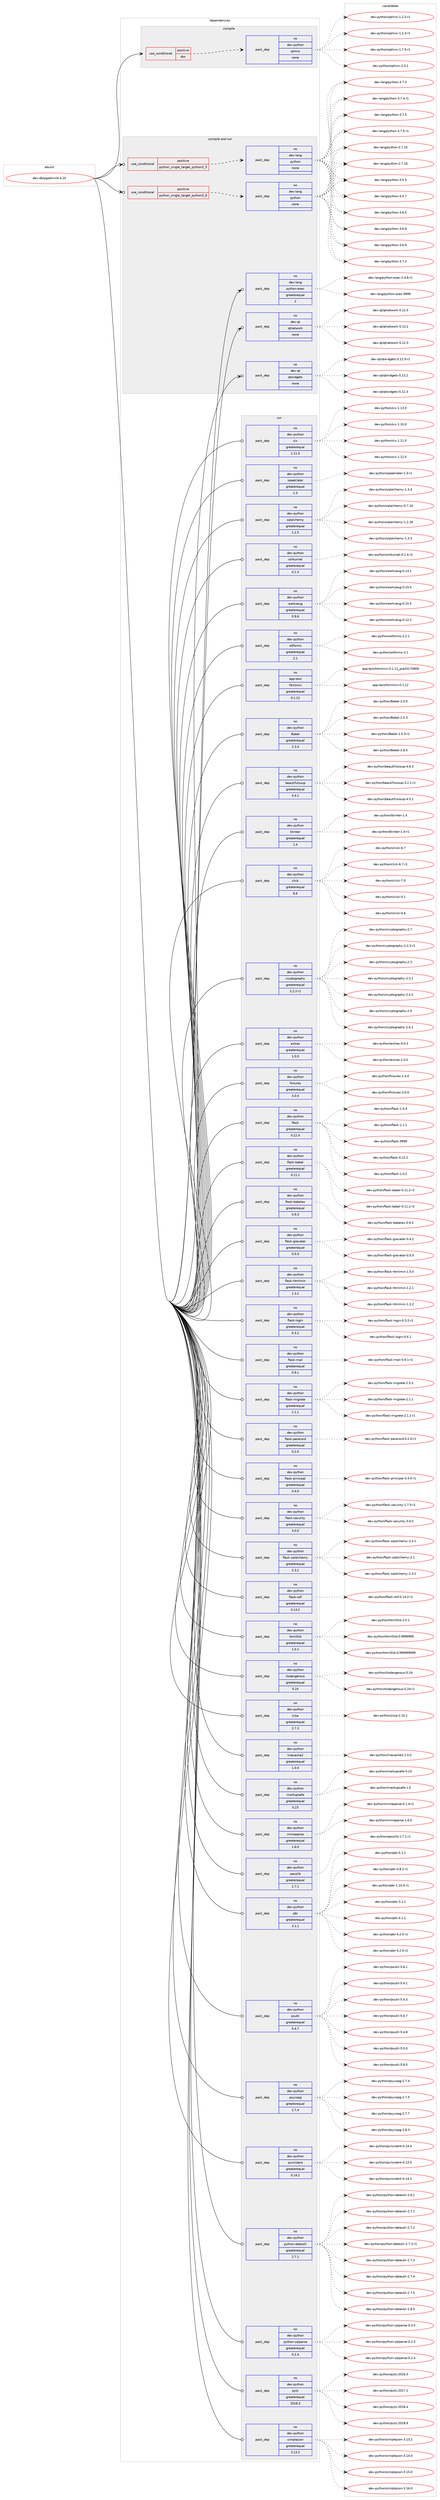 digraph prolog {

# *************
# Graph options
# *************

newrank=true;
concentrate=true;
compound=true;
graph [rankdir=LR,fontname=Helvetica,fontsize=10,ranksep=1.5];#, ranksep=2.5, nodesep=0.2];
edge  [arrowhead=vee];
node  [fontname=Helvetica,fontsize=10];

# **********
# The ebuild
# **********

subgraph cluster_leftcol {
color=gray;
rank=same;
label=<<i>ebuild</i>>;
id [label="dev-db/pgadmin4-4.10", color=red, width=4, href="../dev-db/pgadmin4-4.10.svg"];
}

# ****************
# The dependencies
# ****************

subgraph cluster_midcol {
color=gray;
label=<<i>dependencies</i>>;
subgraph cluster_compile {
fillcolor="#eeeeee";
style=filled;
label=<<i>compile</i>>;
subgraph cond123483 {
dependency521320 [label=<<TABLE BORDER="0" CELLBORDER="1" CELLSPACING="0" CELLPADDING="4"><TR><TD ROWSPAN="3" CELLPADDING="10">use_conditional</TD></TR><TR><TD>positive</TD></TR><TR><TD>doc</TD></TR></TABLE>>, shape=none, color=red];
subgraph pack388122 {
dependency521321 [label=<<TABLE BORDER="0" CELLBORDER="1" CELLSPACING="0" CELLPADDING="4" WIDTH="220"><TR><TD ROWSPAN="6" CELLPADDING="30">pack_dep</TD></TR><TR><TD WIDTH="110">no</TD></TR><TR><TD>dev-python</TD></TR><TR><TD>sphinx</TD></TR><TR><TD>none</TD></TR><TR><TD></TD></TR></TABLE>>, shape=none, color=blue];
}
dependency521320:e -> dependency521321:w [weight=20,style="dashed",arrowhead="vee"];
}
id:e -> dependency521320:w [weight=20,style="solid",arrowhead="vee"];
}
subgraph cluster_compileandrun {
fillcolor="#eeeeee";
style=filled;
label=<<i>compile and run</i>>;
subgraph cond123484 {
dependency521322 [label=<<TABLE BORDER="0" CELLBORDER="1" CELLSPACING="0" CELLPADDING="4"><TR><TD ROWSPAN="3" CELLPADDING="10">use_conditional</TD></TR><TR><TD>positive</TD></TR><TR><TD>python_single_target_python3_5</TD></TR></TABLE>>, shape=none, color=red];
subgraph pack388123 {
dependency521323 [label=<<TABLE BORDER="0" CELLBORDER="1" CELLSPACING="0" CELLPADDING="4" WIDTH="220"><TR><TD ROWSPAN="6" CELLPADDING="30">pack_dep</TD></TR><TR><TD WIDTH="110">no</TD></TR><TR><TD>dev-lang</TD></TR><TR><TD>python</TD></TR><TR><TD>none</TD></TR><TR><TD></TD></TR></TABLE>>, shape=none, color=blue];
}
dependency521322:e -> dependency521323:w [weight=20,style="dashed",arrowhead="vee"];
}
id:e -> dependency521322:w [weight=20,style="solid",arrowhead="odotvee"];
subgraph cond123485 {
dependency521324 [label=<<TABLE BORDER="0" CELLBORDER="1" CELLSPACING="0" CELLPADDING="4"><TR><TD ROWSPAN="3" CELLPADDING="10">use_conditional</TD></TR><TR><TD>positive</TD></TR><TR><TD>python_single_target_python3_6</TD></TR></TABLE>>, shape=none, color=red];
subgraph pack388124 {
dependency521325 [label=<<TABLE BORDER="0" CELLBORDER="1" CELLSPACING="0" CELLPADDING="4" WIDTH="220"><TR><TD ROWSPAN="6" CELLPADDING="30">pack_dep</TD></TR><TR><TD WIDTH="110">no</TD></TR><TR><TD>dev-lang</TD></TR><TR><TD>python</TD></TR><TR><TD>none</TD></TR><TR><TD></TD></TR></TABLE>>, shape=none, color=blue];
}
dependency521324:e -> dependency521325:w [weight=20,style="dashed",arrowhead="vee"];
}
id:e -> dependency521324:w [weight=20,style="solid",arrowhead="odotvee"];
subgraph pack388125 {
dependency521326 [label=<<TABLE BORDER="0" CELLBORDER="1" CELLSPACING="0" CELLPADDING="4" WIDTH="220"><TR><TD ROWSPAN="6" CELLPADDING="30">pack_dep</TD></TR><TR><TD WIDTH="110">no</TD></TR><TR><TD>dev-lang</TD></TR><TR><TD>python-exec</TD></TR><TR><TD>greaterequal</TD></TR><TR><TD>2</TD></TR></TABLE>>, shape=none, color=blue];
}
id:e -> dependency521326:w [weight=20,style="solid",arrowhead="odotvee"];
subgraph pack388126 {
dependency521327 [label=<<TABLE BORDER="0" CELLBORDER="1" CELLSPACING="0" CELLPADDING="4" WIDTH="220"><TR><TD ROWSPAN="6" CELLPADDING="30">pack_dep</TD></TR><TR><TD WIDTH="110">no</TD></TR><TR><TD>dev-qt</TD></TR><TR><TD>qtnetwork</TD></TR><TR><TD>none</TD></TR><TR><TD></TD></TR></TABLE>>, shape=none, color=blue];
}
id:e -> dependency521327:w [weight=20,style="solid",arrowhead="odotvee"];
subgraph pack388127 {
dependency521328 [label=<<TABLE BORDER="0" CELLBORDER="1" CELLSPACING="0" CELLPADDING="4" WIDTH="220"><TR><TD ROWSPAN="6" CELLPADDING="30">pack_dep</TD></TR><TR><TD WIDTH="110">no</TD></TR><TR><TD>dev-qt</TD></TR><TR><TD>qtwidgets</TD></TR><TR><TD>none</TD></TR><TR><TD></TD></TR></TABLE>>, shape=none, color=blue];
}
id:e -> dependency521328:w [weight=20,style="solid",arrowhead="odotvee"];
}
subgraph cluster_run {
fillcolor="#eeeeee";
style=filled;
label=<<i>run</i>>;
subgraph pack388128 {
dependency521329 [label=<<TABLE BORDER="0" CELLBORDER="1" CELLSPACING="0" CELLPADDING="4" WIDTH="220"><TR><TD ROWSPAN="6" CELLPADDING="30">pack_dep</TD></TR><TR><TD WIDTH="110">no</TD></TR><TR><TD>app-text</TD></TR><TR><TD>htmlmin</TD></TR><TR><TD>greaterequal</TD></TR><TR><TD>0.1.12</TD></TR></TABLE>>, shape=none, color=blue];
}
id:e -> dependency521329:w [weight=20,style="solid",arrowhead="odot"];
subgraph pack388129 {
dependency521330 [label=<<TABLE BORDER="0" CELLBORDER="1" CELLSPACING="0" CELLPADDING="4" WIDTH="220"><TR><TD ROWSPAN="6" CELLPADDING="30">pack_dep</TD></TR><TR><TD WIDTH="110">no</TD></TR><TR><TD>dev-python</TD></TR><TR><TD>Babel</TD></TR><TR><TD>greaterequal</TD></TR><TR><TD>2.3.4</TD></TR></TABLE>>, shape=none, color=blue];
}
id:e -> dependency521330:w [weight=20,style="solid",arrowhead="odot"];
subgraph pack388130 {
dependency521331 [label=<<TABLE BORDER="0" CELLBORDER="1" CELLSPACING="0" CELLPADDING="4" WIDTH="220"><TR><TD ROWSPAN="6" CELLPADDING="30">pack_dep</TD></TR><TR><TD WIDTH="110">no</TD></TR><TR><TD>dev-python</TD></TR><TR><TD>beautifulsoup</TD></TR><TR><TD>greaterequal</TD></TR><TR><TD>4.4.1</TD></TR></TABLE>>, shape=none, color=blue];
}
id:e -> dependency521331:w [weight=20,style="solid",arrowhead="odot"];
subgraph pack388131 {
dependency521332 [label=<<TABLE BORDER="0" CELLBORDER="1" CELLSPACING="0" CELLPADDING="4" WIDTH="220"><TR><TD ROWSPAN="6" CELLPADDING="30">pack_dep</TD></TR><TR><TD WIDTH="110">no</TD></TR><TR><TD>dev-python</TD></TR><TR><TD>blinker</TD></TR><TR><TD>greaterequal</TD></TR><TR><TD>1.4</TD></TR></TABLE>>, shape=none, color=blue];
}
id:e -> dependency521332:w [weight=20,style="solid",arrowhead="odot"];
subgraph pack388132 {
dependency521333 [label=<<TABLE BORDER="0" CELLBORDER="1" CELLSPACING="0" CELLPADDING="4" WIDTH="220"><TR><TD ROWSPAN="6" CELLPADDING="30">pack_dep</TD></TR><TR><TD WIDTH="110">no</TD></TR><TR><TD>dev-python</TD></TR><TR><TD>click</TD></TR><TR><TD>greaterequal</TD></TR><TR><TD>6.6</TD></TR></TABLE>>, shape=none, color=blue];
}
id:e -> dependency521333:w [weight=20,style="solid",arrowhead="odot"];
subgraph pack388133 {
dependency521334 [label=<<TABLE BORDER="0" CELLBORDER="1" CELLSPACING="0" CELLPADDING="4" WIDTH="220"><TR><TD ROWSPAN="6" CELLPADDING="30">pack_dep</TD></TR><TR><TD WIDTH="110">no</TD></TR><TR><TD>dev-python</TD></TR><TR><TD>cryptography</TD></TR><TR><TD>greaterequal</TD></TR><TR><TD>2.2.2-r1</TD></TR></TABLE>>, shape=none, color=blue];
}
id:e -> dependency521334:w [weight=20,style="solid",arrowhead="odot"];
subgraph pack388134 {
dependency521335 [label=<<TABLE BORDER="0" CELLBORDER="1" CELLSPACING="0" CELLPADDING="4" WIDTH="220"><TR><TD ROWSPAN="6" CELLPADDING="30">pack_dep</TD></TR><TR><TD WIDTH="110">no</TD></TR><TR><TD>dev-python</TD></TR><TR><TD>extras</TD></TR><TR><TD>greaterequal</TD></TR><TR><TD>1.0.0</TD></TR></TABLE>>, shape=none, color=blue];
}
id:e -> dependency521335:w [weight=20,style="solid",arrowhead="odot"];
subgraph pack388135 {
dependency521336 [label=<<TABLE BORDER="0" CELLBORDER="1" CELLSPACING="0" CELLPADDING="4" WIDTH="220"><TR><TD ROWSPAN="6" CELLPADDING="30">pack_dep</TD></TR><TR><TD WIDTH="110">no</TD></TR><TR><TD>dev-python</TD></TR><TR><TD>fixtures</TD></TR><TR><TD>greaterequal</TD></TR><TR><TD>3.0.0</TD></TR></TABLE>>, shape=none, color=blue];
}
id:e -> dependency521336:w [weight=20,style="solid",arrowhead="odot"];
subgraph pack388136 {
dependency521337 [label=<<TABLE BORDER="0" CELLBORDER="1" CELLSPACING="0" CELLPADDING="4" WIDTH="220"><TR><TD ROWSPAN="6" CELLPADDING="30">pack_dep</TD></TR><TR><TD WIDTH="110">no</TD></TR><TR><TD>dev-python</TD></TR><TR><TD>flask</TD></TR><TR><TD>greaterequal</TD></TR><TR><TD>0.12.4</TD></TR></TABLE>>, shape=none, color=blue];
}
id:e -> dependency521337:w [weight=20,style="solid",arrowhead="odot"];
subgraph pack388137 {
dependency521338 [label=<<TABLE BORDER="0" CELLBORDER="1" CELLSPACING="0" CELLPADDING="4" WIDTH="220"><TR><TD ROWSPAN="6" CELLPADDING="30">pack_dep</TD></TR><TR><TD WIDTH="110">no</TD></TR><TR><TD>dev-python</TD></TR><TR><TD>flask-babel</TD></TR><TR><TD>greaterequal</TD></TR><TR><TD>0.11.1</TD></TR></TABLE>>, shape=none, color=blue];
}
id:e -> dependency521338:w [weight=20,style="solid",arrowhead="odot"];
subgraph pack388138 {
dependency521339 [label=<<TABLE BORDER="0" CELLBORDER="1" CELLSPACING="0" CELLPADDING="4" WIDTH="220"><TR><TD ROWSPAN="6" CELLPADDING="30">pack_dep</TD></TR><TR><TD WIDTH="110">no</TD></TR><TR><TD>dev-python</TD></TR><TR><TD>flask-babelex</TD></TR><TR><TD>greaterequal</TD></TR><TR><TD>0.9.3</TD></TR></TABLE>>, shape=none, color=blue];
}
id:e -> dependency521339:w [weight=20,style="solid",arrowhead="odot"];
subgraph pack388139 {
dependency521340 [label=<<TABLE BORDER="0" CELLBORDER="1" CELLSPACING="0" CELLPADDING="4" WIDTH="220"><TR><TD ROWSPAN="6" CELLPADDING="30">pack_dep</TD></TR><TR><TD WIDTH="110">no</TD></TR><TR><TD>dev-python</TD></TR><TR><TD>flask-gravatar</TD></TR><TR><TD>greaterequal</TD></TR><TR><TD>0.5.0</TD></TR></TABLE>>, shape=none, color=blue];
}
id:e -> dependency521340:w [weight=20,style="solid",arrowhead="odot"];
subgraph pack388140 {
dependency521341 [label=<<TABLE BORDER="0" CELLBORDER="1" CELLSPACING="0" CELLPADDING="4" WIDTH="220"><TR><TD ROWSPAN="6" CELLPADDING="30">pack_dep</TD></TR><TR><TD WIDTH="110">no</TD></TR><TR><TD>dev-python</TD></TR><TR><TD>flask-htmlmin</TD></TR><TR><TD>greaterequal</TD></TR><TR><TD>1.3.2</TD></TR></TABLE>>, shape=none, color=blue];
}
id:e -> dependency521341:w [weight=20,style="solid",arrowhead="odot"];
subgraph pack388141 {
dependency521342 [label=<<TABLE BORDER="0" CELLBORDER="1" CELLSPACING="0" CELLPADDING="4" WIDTH="220"><TR><TD ROWSPAN="6" CELLPADDING="30">pack_dep</TD></TR><TR><TD WIDTH="110">no</TD></TR><TR><TD>dev-python</TD></TR><TR><TD>flask-login</TD></TR><TR><TD>greaterequal</TD></TR><TR><TD>0.3.2</TD></TR></TABLE>>, shape=none, color=blue];
}
id:e -> dependency521342:w [weight=20,style="solid",arrowhead="odot"];
subgraph pack388142 {
dependency521343 [label=<<TABLE BORDER="0" CELLBORDER="1" CELLSPACING="0" CELLPADDING="4" WIDTH="220"><TR><TD ROWSPAN="6" CELLPADDING="30">pack_dep</TD></TR><TR><TD WIDTH="110">no</TD></TR><TR><TD>dev-python</TD></TR><TR><TD>flask-mail</TD></TR><TR><TD>greaterequal</TD></TR><TR><TD>0.9.1</TD></TR></TABLE>>, shape=none, color=blue];
}
id:e -> dependency521343:w [weight=20,style="solid",arrowhead="odot"];
subgraph pack388143 {
dependency521344 [label=<<TABLE BORDER="0" CELLBORDER="1" CELLSPACING="0" CELLPADDING="4" WIDTH="220"><TR><TD ROWSPAN="6" CELLPADDING="30">pack_dep</TD></TR><TR><TD WIDTH="110">no</TD></TR><TR><TD>dev-python</TD></TR><TR><TD>flask-migrate</TD></TR><TR><TD>greaterequal</TD></TR><TR><TD>2.1.1</TD></TR></TABLE>>, shape=none, color=blue];
}
id:e -> dependency521344:w [weight=20,style="solid",arrowhead="odot"];
subgraph pack388144 {
dependency521345 [label=<<TABLE BORDER="0" CELLBORDER="1" CELLSPACING="0" CELLPADDING="4" WIDTH="220"><TR><TD ROWSPAN="6" CELLPADDING="30">pack_dep</TD></TR><TR><TD WIDTH="110">no</TD></TR><TR><TD>dev-python</TD></TR><TR><TD>flask-paranoid</TD></TR><TR><TD>greaterequal</TD></TR><TR><TD>0.2.0</TD></TR></TABLE>>, shape=none, color=blue];
}
id:e -> dependency521345:w [weight=20,style="solid",arrowhead="odot"];
subgraph pack388145 {
dependency521346 [label=<<TABLE BORDER="0" CELLBORDER="1" CELLSPACING="0" CELLPADDING="4" WIDTH="220"><TR><TD ROWSPAN="6" CELLPADDING="30">pack_dep</TD></TR><TR><TD WIDTH="110">no</TD></TR><TR><TD>dev-python</TD></TR><TR><TD>flask-principal</TD></TR><TR><TD>greaterequal</TD></TR><TR><TD>0.4.0</TD></TR></TABLE>>, shape=none, color=blue];
}
id:e -> dependency521346:w [weight=20,style="solid",arrowhead="odot"];
subgraph pack388146 {
dependency521347 [label=<<TABLE BORDER="0" CELLBORDER="1" CELLSPACING="0" CELLPADDING="4" WIDTH="220"><TR><TD ROWSPAN="6" CELLPADDING="30">pack_dep</TD></TR><TR><TD WIDTH="110">no</TD></TR><TR><TD>dev-python</TD></TR><TR><TD>flask-security</TD></TR><TR><TD>greaterequal</TD></TR><TR><TD>3.0.0</TD></TR></TABLE>>, shape=none, color=blue];
}
id:e -> dependency521347:w [weight=20,style="solid",arrowhead="odot"];
subgraph pack388147 {
dependency521348 [label=<<TABLE BORDER="0" CELLBORDER="1" CELLSPACING="0" CELLPADDING="4" WIDTH="220"><TR><TD ROWSPAN="6" CELLPADDING="30">pack_dep</TD></TR><TR><TD WIDTH="110">no</TD></TR><TR><TD>dev-python</TD></TR><TR><TD>flask-sqlalchemy</TD></TR><TR><TD>greaterequal</TD></TR><TR><TD>2.3.2</TD></TR></TABLE>>, shape=none, color=blue];
}
id:e -> dependency521348:w [weight=20,style="solid",arrowhead="odot"];
subgraph pack388148 {
dependency521349 [label=<<TABLE BORDER="0" CELLBORDER="1" CELLSPACING="0" CELLPADDING="4" WIDTH="220"><TR><TD ROWSPAN="6" CELLPADDING="30">pack_dep</TD></TR><TR><TD WIDTH="110">no</TD></TR><TR><TD>dev-python</TD></TR><TR><TD>flask-wtf</TD></TR><TR><TD>greaterequal</TD></TR><TR><TD>0.14.2</TD></TR></TABLE>>, shape=none, color=blue];
}
id:e -> dependency521349:w [weight=20,style="solid",arrowhead="odot"];
subgraph pack388149 {
dependency521350 [label=<<TABLE BORDER="0" CELLBORDER="1" CELLSPACING="0" CELLPADDING="4" WIDTH="220"><TR><TD ROWSPAN="6" CELLPADDING="30">pack_dep</TD></TR><TR><TD WIDTH="110">no</TD></TR><TR><TD>dev-python</TD></TR><TR><TD>html5lib</TD></TR><TR><TD>greaterequal</TD></TR><TR><TD>1.0.1</TD></TR></TABLE>>, shape=none, color=blue];
}
id:e -> dependency521350:w [weight=20,style="solid",arrowhead="odot"];
subgraph pack388150 {
dependency521351 [label=<<TABLE BORDER="0" CELLBORDER="1" CELLSPACING="0" CELLPADDING="4" WIDTH="220"><TR><TD ROWSPAN="6" CELLPADDING="30">pack_dep</TD></TR><TR><TD WIDTH="110">no</TD></TR><TR><TD>dev-python</TD></TR><TR><TD>itsdangerous</TD></TR><TR><TD>greaterequal</TD></TR><TR><TD>0.24</TD></TR></TABLE>>, shape=none, color=blue];
}
id:e -> dependency521351:w [weight=20,style="solid",arrowhead="odot"];
subgraph pack388151 {
dependency521352 [label=<<TABLE BORDER="0" CELLBORDER="1" CELLSPACING="0" CELLPADDING="4" WIDTH="220"><TR><TD ROWSPAN="6" CELLPADDING="30">pack_dep</TD></TR><TR><TD WIDTH="110">no</TD></TR><TR><TD>dev-python</TD></TR><TR><TD>jinja</TD></TR><TR><TD>greaterequal</TD></TR><TR><TD>2.7.3</TD></TR></TABLE>>, shape=none, color=blue];
}
id:e -> dependency521352:w [weight=20,style="solid",arrowhead="odot"];
subgraph pack388152 {
dependency521353 [label=<<TABLE BORDER="0" CELLBORDER="1" CELLSPACING="0" CELLPADDING="4" WIDTH="220"><TR><TD ROWSPAN="6" CELLPADDING="30">pack_dep</TD></TR><TR><TD WIDTH="110">no</TD></TR><TR><TD>dev-python</TD></TR><TR><TD>linecache2</TD></TR><TR><TD>greaterequal</TD></TR><TR><TD>1.0.0</TD></TR></TABLE>>, shape=none, color=blue];
}
id:e -> dependency521353:w [weight=20,style="solid",arrowhead="odot"];
subgraph pack388153 {
dependency521354 [label=<<TABLE BORDER="0" CELLBORDER="1" CELLSPACING="0" CELLPADDING="4" WIDTH="220"><TR><TD ROWSPAN="6" CELLPADDING="30">pack_dep</TD></TR><TR><TD WIDTH="110">no</TD></TR><TR><TD>dev-python</TD></TR><TR><TD>markupsafe</TD></TR><TR><TD>greaterequal</TD></TR><TR><TD>0.23</TD></TR></TABLE>>, shape=none, color=blue];
}
id:e -> dependency521354:w [weight=20,style="solid",arrowhead="odot"];
subgraph pack388154 {
dependency521355 [label=<<TABLE BORDER="0" CELLBORDER="1" CELLSPACING="0" CELLPADDING="4" WIDTH="220"><TR><TD ROWSPAN="6" CELLPADDING="30">pack_dep</TD></TR><TR><TD WIDTH="110">no</TD></TR><TR><TD>dev-python</TD></TR><TR><TD>mimeparse</TD></TR><TR><TD>greaterequal</TD></TR><TR><TD>1.6.0</TD></TR></TABLE>>, shape=none, color=blue];
}
id:e -> dependency521355:w [weight=20,style="solid",arrowhead="odot"];
subgraph pack388155 {
dependency521356 [label=<<TABLE BORDER="0" CELLBORDER="1" CELLSPACING="0" CELLPADDING="4" WIDTH="220"><TR><TD ROWSPAN="6" CELLPADDING="30">pack_dep</TD></TR><TR><TD WIDTH="110">no</TD></TR><TR><TD>dev-python</TD></TR><TR><TD>passlib</TD></TR><TR><TD>greaterequal</TD></TR><TR><TD>1.7.1</TD></TR></TABLE>>, shape=none, color=blue];
}
id:e -> dependency521356:w [weight=20,style="solid",arrowhead="odot"];
subgraph pack388156 {
dependency521357 [label=<<TABLE BORDER="0" CELLBORDER="1" CELLSPACING="0" CELLPADDING="4" WIDTH="220"><TR><TD ROWSPAN="6" CELLPADDING="30">pack_dep</TD></TR><TR><TD WIDTH="110">no</TD></TR><TR><TD>dev-python</TD></TR><TR><TD>pbr</TD></TR><TR><TD>greaterequal</TD></TR><TR><TD>3.1.1</TD></TR></TABLE>>, shape=none, color=blue];
}
id:e -> dependency521357:w [weight=20,style="solid",arrowhead="odot"];
subgraph pack388157 {
dependency521358 [label=<<TABLE BORDER="0" CELLBORDER="1" CELLSPACING="0" CELLPADDING="4" WIDTH="220"><TR><TD ROWSPAN="6" CELLPADDING="30">pack_dep</TD></TR><TR><TD WIDTH="110">no</TD></TR><TR><TD>dev-python</TD></TR><TR><TD>psutil</TD></TR><TR><TD>greaterequal</TD></TR><TR><TD>5.4.7</TD></TR></TABLE>>, shape=none, color=blue];
}
id:e -> dependency521358:w [weight=20,style="solid",arrowhead="odot"];
subgraph pack388158 {
dependency521359 [label=<<TABLE BORDER="0" CELLBORDER="1" CELLSPACING="0" CELLPADDING="4" WIDTH="220"><TR><TD ROWSPAN="6" CELLPADDING="30">pack_dep</TD></TR><TR><TD WIDTH="110">no</TD></TR><TR><TD>dev-python</TD></TR><TR><TD>psycopg</TD></TR><TR><TD>greaterequal</TD></TR><TR><TD>2.7.4</TD></TR></TABLE>>, shape=none, color=blue];
}
id:e -> dependency521359:w [weight=20,style="solid",arrowhead="odot"];
subgraph pack388159 {
dependency521360 [label=<<TABLE BORDER="0" CELLBORDER="1" CELLSPACING="0" CELLPADDING="4" WIDTH="220"><TR><TD ROWSPAN="6" CELLPADDING="30">pack_dep</TD></TR><TR><TD WIDTH="110">no</TD></TR><TR><TD>dev-python</TD></TR><TR><TD>pyrsistent</TD></TR><TR><TD>greaterequal</TD></TR><TR><TD>0.14.2</TD></TR></TABLE>>, shape=none, color=blue];
}
id:e -> dependency521360:w [weight=20,style="solid",arrowhead="odot"];
subgraph pack388160 {
dependency521361 [label=<<TABLE BORDER="0" CELLBORDER="1" CELLSPACING="0" CELLPADDING="4" WIDTH="220"><TR><TD ROWSPAN="6" CELLPADDING="30">pack_dep</TD></TR><TR><TD WIDTH="110">no</TD></TR><TR><TD>dev-python</TD></TR><TR><TD>python-dateutil</TD></TR><TR><TD>greaterequal</TD></TR><TR><TD>2.7.1</TD></TR></TABLE>>, shape=none, color=blue];
}
id:e -> dependency521361:w [weight=20,style="solid",arrowhead="odot"];
subgraph pack388161 {
dependency521362 [label=<<TABLE BORDER="0" CELLBORDER="1" CELLSPACING="0" CELLPADDING="4" WIDTH="220"><TR><TD ROWSPAN="6" CELLPADDING="30">pack_dep</TD></TR><TR><TD WIDTH="110">no</TD></TR><TR><TD>dev-python</TD></TR><TR><TD>python-sqlparse</TD></TR><TR><TD>greaterequal</TD></TR><TR><TD>0.2.4</TD></TR></TABLE>>, shape=none, color=blue];
}
id:e -> dependency521362:w [weight=20,style="solid",arrowhead="odot"];
subgraph pack388162 {
dependency521363 [label=<<TABLE BORDER="0" CELLBORDER="1" CELLSPACING="0" CELLPADDING="4" WIDTH="220"><TR><TD ROWSPAN="6" CELLPADDING="30">pack_dep</TD></TR><TR><TD WIDTH="110">no</TD></TR><TR><TD>dev-python</TD></TR><TR><TD>pytz</TD></TR><TR><TD>greaterequal</TD></TR><TR><TD>2018.3</TD></TR></TABLE>>, shape=none, color=blue];
}
id:e -> dependency521363:w [weight=20,style="solid",arrowhead="odot"];
subgraph pack388163 {
dependency521364 [label=<<TABLE BORDER="0" CELLBORDER="1" CELLSPACING="0" CELLPADDING="4" WIDTH="220"><TR><TD ROWSPAN="6" CELLPADDING="30">pack_dep</TD></TR><TR><TD WIDTH="110">no</TD></TR><TR><TD>dev-python</TD></TR><TR><TD>simplejson</TD></TR><TR><TD>greaterequal</TD></TR><TR><TD>3.13.2</TD></TR></TABLE>>, shape=none, color=blue];
}
id:e -> dependency521364:w [weight=20,style="solid",arrowhead="odot"];
subgraph pack388164 {
dependency521365 [label=<<TABLE BORDER="0" CELLBORDER="1" CELLSPACING="0" CELLPADDING="4" WIDTH="220"><TR><TD ROWSPAN="6" CELLPADDING="30">pack_dep</TD></TR><TR><TD WIDTH="110">no</TD></TR><TR><TD>dev-python</TD></TR><TR><TD>six</TD></TR><TR><TD>greaterequal</TD></TR><TR><TD>1.11.0</TD></TR></TABLE>>, shape=none, color=blue];
}
id:e -> dependency521365:w [weight=20,style="solid",arrowhead="odot"];
subgraph pack388165 {
dependency521366 [label=<<TABLE BORDER="0" CELLBORDER="1" CELLSPACING="0" CELLPADDING="4" WIDTH="220"><TR><TD ROWSPAN="6" CELLPADDING="30">pack_dep</TD></TR><TR><TD WIDTH="110">no</TD></TR><TR><TD>dev-python</TD></TR><TR><TD>speaklater</TD></TR><TR><TD>greaterequal</TD></TR><TR><TD>1.3</TD></TR></TABLE>>, shape=none, color=blue];
}
id:e -> dependency521366:w [weight=20,style="solid",arrowhead="odot"];
subgraph pack388166 {
dependency521367 [label=<<TABLE BORDER="0" CELLBORDER="1" CELLSPACING="0" CELLPADDING="4" WIDTH="220"><TR><TD ROWSPAN="6" CELLPADDING="30">pack_dep</TD></TR><TR><TD WIDTH="110">no</TD></TR><TR><TD>dev-python</TD></TR><TR><TD>sqlalchemy</TD></TR><TR><TD>greaterequal</TD></TR><TR><TD>1.2.5</TD></TR></TABLE>>, shape=none, color=blue];
}
id:e -> dependency521367:w [weight=20,style="solid",arrowhead="odot"];
subgraph pack388167 {
dependency521368 [label=<<TABLE BORDER="0" CELLBORDER="1" CELLSPACING="0" CELLPADDING="4" WIDTH="220"><TR><TD ROWSPAN="6" CELLPADDING="30">pack_dep</TD></TR><TR><TD WIDTH="110">no</TD></TR><TR><TD>dev-python</TD></TR><TR><TD>sshtunnel</TD></TR><TR><TD>greaterequal</TD></TR><TR><TD>0.1.3</TD></TR></TABLE>>, shape=none, color=blue];
}
id:e -> dependency521368:w [weight=20,style="solid",arrowhead="odot"];
subgraph pack388168 {
dependency521369 [label=<<TABLE BORDER="0" CELLBORDER="1" CELLSPACING="0" CELLPADDING="4" WIDTH="220"><TR><TD ROWSPAN="6" CELLPADDING="30">pack_dep</TD></TR><TR><TD WIDTH="110">no</TD></TR><TR><TD>dev-python</TD></TR><TR><TD>werkzeug</TD></TR><TR><TD>greaterequal</TD></TR><TR><TD>0.9.6</TD></TR></TABLE>>, shape=none, color=blue];
}
id:e -> dependency521369:w [weight=20,style="solid",arrowhead="odot"];
subgraph pack388169 {
dependency521370 [label=<<TABLE BORDER="0" CELLBORDER="1" CELLSPACING="0" CELLPADDING="4" WIDTH="220"><TR><TD ROWSPAN="6" CELLPADDING="30">pack_dep</TD></TR><TR><TD WIDTH="110">no</TD></TR><TR><TD>dev-python</TD></TR><TR><TD>wtforms</TD></TR><TR><TD>greaterequal</TD></TR><TR><TD>2.1</TD></TR></TABLE>>, shape=none, color=blue];
}
id:e -> dependency521370:w [weight=20,style="solid",arrowhead="odot"];
}
}

# **************
# The candidates
# **************

subgraph cluster_choices {
rank=same;
color=gray;
label=<<i>candidates</i>>;

subgraph choice388122 {
color=black;
nodesep=1;
choice10010111845112121116104111110471151121041051101204549465046504511449 [label="dev-python/sphinx-1.2.2-r1", color=red, width=4,href="../dev-python/sphinx-1.2.2-r1.svg"];
choice10010111845112121116104111110471151121041051101204549465046514511449 [label="dev-python/sphinx-1.2.3-r1", color=red, width=4,href="../dev-python/sphinx-1.2.3-r1.svg"];
choice10010111845112121116104111110471151121041051101204549465546534511449 [label="dev-python/sphinx-1.7.5-r1", color=red, width=4,href="../dev-python/sphinx-1.7.5-r1.svg"];
choice1001011184511212111610411111047115112104105110120455046484649 [label="dev-python/sphinx-2.0.1", color=red, width=4,href="../dev-python/sphinx-2.0.1.svg"];
dependency521321:e -> choice10010111845112121116104111110471151121041051101204549465046504511449:w [style=dotted,weight="100"];
dependency521321:e -> choice10010111845112121116104111110471151121041051101204549465046514511449:w [style=dotted,weight="100"];
dependency521321:e -> choice10010111845112121116104111110471151121041051101204549465546534511449:w [style=dotted,weight="100"];
dependency521321:e -> choice1001011184511212111610411111047115112104105110120455046484649:w [style=dotted,weight="100"];
}
subgraph choice388123 {
color=black;
nodesep=1;
choice10010111845108971101034711212111610411111045504655464953 [label="dev-lang/python-2.7.15", color=red, width=4,href="../dev-lang/python-2.7.15.svg"];
choice10010111845108971101034711212111610411111045504655464954 [label="dev-lang/python-2.7.16", color=red, width=4,href="../dev-lang/python-2.7.16.svg"];
choice100101118451089711010347112121116104111110455146534653 [label="dev-lang/python-3.5.5", color=red, width=4,href="../dev-lang/python-3.5.5.svg"];
choice100101118451089711010347112121116104111110455146534655 [label="dev-lang/python-3.5.7", color=red, width=4,href="../dev-lang/python-3.5.7.svg"];
choice100101118451089711010347112121116104111110455146544653 [label="dev-lang/python-3.6.5", color=red, width=4,href="../dev-lang/python-3.6.5.svg"];
choice100101118451089711010347112121116104111110455146544656 [label="dev-lang/python-3.6.8", color=red, width=4,href="../dev-lang/python-3.6.8.svg"];
choice100101118451089711010347112121116104111110455146544657 [label="dev-lang/python-3.6.9", color=red, width=4,href="../dev-lang/python-3.6.9.svg"];
choice100101118451089711010347112121116104111110455146554650 [label="dev-lang/python-3.7.2", color=red, width=4,href="../dev-lang/python-3.7.2.svg"];
choice100101118451089711010347112121116104111110455146554651 [label="dev-lang/python-3.7.3", color=red, width=4,href="../dev-lang/python-3.7.3.svg"];
choice1001011184510897110103471121211161041111104551465546524511449 [label="dev-lang/python-3.7.4-r1", color=red, width=4,href="../dev-lang/python-3.7.4-r1.svg"];
choice100101118451089711010347112121116104111110455146554653 [label="dev-lang/python-3.7.5", color=red, width=4,href="../dev-lang/python-3.7.5.svg"];
choice1001011184510897110103471121211161041111104551465546534511449 [label="dev-lang/python-3.7.5-r1", color=red, width=4,href="../dev-lang/python-3.7.5-r1.svg"];
dependency521323:e -> choice10010111845108971101034711212111610411111045504655464953:w [style=dotted,weight="100"];
dependency521323:e -> choice10010111845108971101034711212111610411111045504655464954:w [style=dotted,weight="100"];
dependency521323:e -> choice100101118451089711010347112121116104111110455146534653:w [style=dotted,weight="100"];
dependency521323:e -> choice100101118451089711010347112121116104111110455146534655:w [style=dotted,weight="100"];
dependency521323:e -> choice100101118451089711010347112121116104111110455146544653:w [style=dotted,weight="100"];
dependency521323:e -> choice100101118451089711010347112121116104111110455146544656:w [style=dotted,weight="100"];
dependency521323:e -> choice100101118451089711010347112121116104111110455146544657:w [style=dotted,weight="100"];
dependency521323:e -> choice100101118451089711010347112121116104111110455146554650:w [style=dotted,weight="100"];
dependency521323:e -> choice100101118451089711010347112121116104111110455146554651:w [style=dotted,weight="100"];
dependency521323:e -> choice1001011184510897110103471121211161041111104551465546524511449:w [style=dotted,weight="100"];
dependency521323:e -> choice100101118451089711010347112121116104111110455146554653:w [style=dotted,weight="100"];
dependency521323:e -> choice1001011184510897110103471121211161041111104551465546534511449:w [style=dotted,weight="100"];
}
subgraph choice388124 {
color=black;
nodesep=1;
choice10010111845108971101034711212111610411111045504655464953 [label="dev-lang/python-2.7.15", color=red, width=4,href="../dev-lang/python-2.7.15.svg"];
choice10010111845108971101034711212111610411111045504655464954 [label="dev-lang/python-2.7.16", color=red, width=4,href="../dev-lang/python-2.7.16.svg"];
choice100101118451089711010347112121116104111110455146534653 [label="dev-lang/python-3.5.5", color=red, width=4,href="../dev-lang/python-3.5.5.svg"];
choice100101118451089711010347112121116104111110455146534655 [label="dev-lang/python-3.5.7", color=red, width=4,href="../dev-lang/python-3.5.7.svg"];
choice100101118451089711010347112121116104111110455146544653 [label="dev-lang/python-3.6.5", color=red, width=4,href="../dev-lang/python-3.6.5.svg"];
choice100101118451089711010347112121116104111110455146544656 [label="dev-lang/python-3.6.8", color=red, width=4,href="../dev-lang/python-3.6.8.svg"];
choice100101118451089711010347112121116104111110455146544657 [label="dev-lang/python-3.6.9", color=red, width=4,href="../dev-lang/python-3.6.9.svg"];
choice100101118451089711010347112121116104111110455146554650 [label="dev-lang/python-3.7.2", color=red, width=4,href="../dev-lang/python-3.7.2.svg"];
choice100101118451089711010347112121116104111110455146554651 [label="dev-lang/python-3.7.3", color=red, width=4,href="../dev-lang/python-3.7.3.svg"];
choice1001011184510897110103471121211161041111104551465546524511449 [label="dev-lang/python-3.7.4-r1", color=red, width=4,href="../dev-lang/python-3.7.4-r1.svg"];
choice100101118451089711010347112121116104111110455146554653 [label="dev-lang/python-3.7.5", color=red, width=4,href="../dev-lang/python-3.7.5.svg"];
choice1001011184510897110103471121211161041111104551465546534511449 [label="dev-lang/python-3.7.5-r1", color=red, width=4,href="../dev-lang/python-3.7.5-r1.svg"];
dependency521325:e -> choice10010111845108971101034711212111610411111045504655464953:w [style=dotted,weight="100"];
dependency521325:e -> choice10010111845108971101034711212111610411111045504655464954:w [style=dotted,weight="100"];
dependency521325:e -> choice100101118451089711010347112121116104111110455146534653:w [style=dotted,weight="100"];
dependency521325:e -> choice100101118451089711010347112121116104111110455146534655:w [style=dotted,weight="100"];
dependency521325:e -> choice100101118451089711010347112121116104111110455146544653:w [style=dotted,weight="100"];
dependency521325:e -> choice100101118451089711010347112121116104111110455146544656:w [style=dotted,weight="100"];
dependency521325:e -> choice100101118451089711010347112121116104111110455146544657:w [style=dotted,weight="100"];
dependency521325:e -> choice100101118451089711010347112121116104111110455146554650:w [style=dotted,weight="100"];
dependency521325:e -> choice100101118451089711010347112121116104111110455146554651:w [style=dotted,weight="100"];
dependency521325:e -> choice1001011184510897110103471121211161041111104551465546524511449:w [style=dotted,weight="100"];
dependency521325:e -> choice100101118451089711010347112121116104111110455146554653:w [style=dotted,weight="100"];
dependency521325:e -> choice1001011184510897110103471121211161041111104551465546534511449:w [style=dotted,weight="100"];
}
subgraph choice388125 {
color=black;
nodesep=1;
choice10010111845108971101034711212111610411111045101120101994550465246544511449 [label="dev-lang/python-exec-2.4.6-r1", color=red, width=4,href="../dev-lang/python-exec-2.4.6-r1.svg"];
choice10010111845108971101034711212111610411111045101120101994557575757 [label="dev-lang/python-exec-9999", color=red, width=4,href="../dev-lang/python-exec-9999.svg"];
dependency521326:e -> choice10010111845108971101034711212111610411111045101120101994550465246544511449:w [style=dotted,weight="100"];
dependency521326:e -> choice10010111845108971101034711212111610411111045101120101994557575757:w [style=dotted,weight="100"];
}
subgraph choice388126 {
color=black;
nodesep=1;
choice100101118451131164711311611010111611911111410745534649504651 [label="dev-qt/qtnetwork-5.12.3", color=red, width=4,href="../dev-qt/qtnetwork-5.12.3.svg"];
choice100101118451131164711311611010111611911111410745534649504653 [label="dev-qt/qtnetwork-5.12.5", color=red, width=4,href="../dev-qt/qtnetwork-5.12.5.svg"];
choice100101118451131164711311611010111611911111410745534649514650 [label="dev-qt/qtnetwork-5.13.2", color=red, width=4,href="../dev-qt/qtnetwork-5.13.2.svg"];
dependency521327:e -> choice100101118451131164711311611010111611911111410745534649504651:w [style=dotted,weight="100"];
dependency521327:e -> choice100101118451131164711311611010111611911111410745534649504653:w [style=dotted,weight="100"];
dependency521327:e -> choice100101118451131164711311611010111611911111410745534649514650:w [style=dotted,weight="100"];
}
subgraph choice388127 {
color=black;
nodesep=1;
choice100101118451131164711311611910510010310111611545534649504651 [label="dev-qt/qtwidgets-5.12.3", color=red, width=4,href="../dev-qt/qtwidgets-5.12.3.svg"];
choice1001011184511311647113116119105100103101116115455346495046534511449 [label="dev-qt/qtwidgets-5.12.5-r1", color=red, width=4,href="../dev-qt/qtwidgets-5.12.5-r1.svg"];
choice100101118451131164711311611910510010310111611545534649514650 [label="dev-qt/qtwidgets-5.13.2", color=red, width=4,href="../dev-qt/qtwidgets-5.13.2.svg"];
dependency521328:e -> choice100101118451131164711311611910510010310111611545534649504651:w [style=dotted,weight="100"];
dependency521328:e -> choice1001011184511311647113116119105100103101116115455346495046534511449:w [style=dotted,weight="100"];
dependency521328:e -> choice100101118451131164711311611910510010310111611545534649514650:w [style=dotted,weight="100"];
}
subgraph choice388128 {
color=black;
nodesep=1;
choice97112112451161011201164710411610910810910511045484649464949951121141015048495548574857 [label="app-text/htmlmin-0.1.11_pre20170909", color=red, width=4,href="../app-text/htmlmin-0.1.11_pre20170909.svg"];
choice97112112451161011201164710411610910810910511045484649464950 [label="app-text/htmlmin-0.1.12", color=red, width=4,href="../app-text/htmlmin-0.1.12.svg"];
dependency521329:e -> choice97112112451161011201164710411610910810910511045484649464949951121141015048495548574857:w [style=dotted,weight="100"];
dependency521329:e -> choice97112112451161011201164710411610910810910511045484649464950:w [style=dotted,weight="100"];
}
subgraph choice388129 {
color=black;
nodesep=1;
choice1001011184511212111610411111047669798101108455046534648 [label="dev-python/Babel-2.5.0", color=red, width=4,href="../dev-python/Babel-2.5.0.svg"];
choice1001011184511212111610411111047669798101108455046534651 [label="dev-python/Babel-2.5.3", color=red, width=4,href="../dev-python/Babel-2.5.3.svg"];
choice10010111845112121116104111110476697981011084550465346514511449 [label="dev-python/Babel-2.5.3-r1", color=red, width=4,href="../dev-python/Babel-2.5.3-r1.svg"];
choice1001011184511212111610411111047669798101108455046544648 [label="dev-python/Babel-2.6.0", color=red, width=4,href="../dev-python/Babel-2.6.0.svg"];
dependency521330:e -> choice1001011184511212111610411111047669798101108455046534648:w [style=dotted,weight="100"];
dependency521330:e -> choice1001011184511212111610411111047669798101108455046534651:w [style=dotted,weight="100"];
dependency521330:e -> choice10010111845112121116104111110476697981011084550465346514511449:w [style=dotted,weight="100"];
dependency521330:e -> choice1001011184511212111610411111047669798101108455046544648:w [style=dotted,weight="100"];
}
subgraph choice388130 {
color=black;
nodesep=1;
choice100101118451121211161041111104798101971171161051021171081151111171124551465046494511449 [label="dev-python/beautifulsoup-3.2.1-r1", color=red, width=4,href="../dev-python/beautifulsoup-3.2.1-r1.svg"];
choice10010111845112121116104111110479810197117116105102117108115111117112455246534649 [label="dev-python/beautifulsoup-4.5.1", color=red, width=4,href="../dev-python/beautifulsoup-4.5.1.svg"];
choice10010111845112121116104111110479810197117116105102117108115111117112455246544651 [label="dev-python/beautifulsoup-4.6.3", color=red, width=4,href="../dev-python/beautifulsoup-4.6.3.svg"];
dependency521331:e -> choice100101118451121211161041111104798101971171161051021171081151111171124551465046494511449:w [style=dotted,weight="100"];
dependency521331:e -> choice10010111845112121116104111110479810197117116105102117108115111117112455246534649:w [style=dotted,weight="100"];
dependency521331:e -> choice10010111845112121116104111110479810197117116105102117108115111117112455246544651:w [style=dotted,weight="100"];
}
subgraph choice388131 {
color=black;
nodesep=1;
choice10010111845112121116104111110479810810511010710111445494652 [label="dev-python/blinker-1.4", color=red, width=4,href="../dev-python/blinker-1.4.svg"];
choice100101118451121211161041111104798108105110107101114454946524511449 [label="dev-python/blinker-1.4-r1", color=red, width=4,href="../dev-python/blinker-1.4-r1.svg"];
dependency521332:e -> choice10010111845112121116104111110479810810511010710111445494652:w [style=dotted,weight="100"];
dependency521332:e -> choice100101118451121211161041111104798108105110107101114454946524511449:w [style=dotted,weight="100"];
}
subgraph choice388132 {
color=black;
nodesep=1;
choice1001011184511212111610411111047991081059910745534649 [label="dev-python/click-5.1", color=red, width=4,href="../dev-python/click-5.1.svg"];
choice1001011184511212111610411111047991081059910745544654 [label="dev-python/click-6.6", color=red, width=4,href="../dev-python/click-6.6.svg"];
choice1001011184511212111610411111047991081059910745544655 [label="dev-python/click-6.7", color=red, width=4,href="../dev-python/click-6.7.svg"];
choice10010111845112121116104111110479910810599107455446554511449 [label="dev-python/click-6.7-r1", color=red, width=4,href="../dev-python/click-6.7-r1.svg"];
choice1001011184511212111610411111047991081059910745554648 [label="dev-python/click-7.0", color=red, width=4,href="../dev-python/click-7.0.svg"];
dependency521333:e -> choice1001011184511212111610411111047991081059910745534649:w [style=dotted,weight="100"];
dependency521333:e -> choice1001011184511212111610411111047991081059910745544654:w [style=dotted,weight="100"];
dependency521333:e -> choice1001011184511212111610411111047991081059910745544655:w [style=dotted,weight="100"];
dependency521333:e -> choice10010111845112121116104111110479910810599107455446554511449:w [style=dotted,weight="100"];
dependency521333:e -> choice1001011184511212111610411111047991081059910745554648:w [style=dotted,weight="100"];
}
subgraph choice388133 {
color=black;
nodesep=1;
choice100101118451121211161041111104799114121112116111103114971121041214550465046504511449 [label="dev-python/cryptography-2.2.2-r1", color=red, width=4,href="../dev-python/cryptography-2.2.2-r1.svg"];
choice1001011184511212111610411111047991141211121161111031149711210412145504651 [label="dev-python/cryptography-2.3", color=red, width=4,href="../dev-python/cryptography-2.3.svg"];
choice10010111845112121116104111110479911412111211611110311497112104121455046514649 [label="dev-python/cryptography-2.3.1", color=red, width=4,href="../dev-python/cryptography-2.3.1.svg"];
choice10010111845112121116104111110479911412111211611110311497112104121455046524650 [label="dev-python/cryptography-2.4.2", color=red, width=4,href="../dev-python/cryptography-2.4.2.svg"];
choice1001011184511212111610411111047991141211121161111031149711210412145504653 [label="dev-python/cryptography-2.5", color=red, width=4,href="../dev-python/cryptography-2.5.svg"];
choice10010111845112121116104111110479911412111211611110311497112104121455046544649 [label="dev-python/cryptography-2.6.1", color=red, width=4,href="../dev-python/cryptography-2.6.1.svg"];
choice1001011184511212111610411111047991141211121161111031149711210412145504655 [label="dev-python/cryptography-2.7", color=red, width=4,href="../dev-python/cryptography-2.7.svg"];
dependency521334:e -> choice100101118451121211161041111104799114121112116111103114971121041214550465046504511449:w [style=dotted,weight="100"];
dependency521334:e -> choice1001011184511212111610411111047991141211121161111031149711210412145504651:w [style=dotted,weight="100"];
dependency521334:e -> choice10010111845112121116104111110479911412111211611110311497112104121455046514649:w [style=dotted,weight="100"];
dependency521334:e -> choice10010111845112121116104111110479911412111211611110311497112104121455046524650:w [style=dotted,weight="100"];
dependency521334:e -> choice1001011184511212111610411111047991141211121161111031149711210412145504653:w [style=dotted,weight="100"];
dependency521334:e -> choice10010111845112121116104111110479911412111211611110311497112104121455046544649:w [style=dotted,weight="100"];
dependency521334:e -> choice1001011184511212111610411111047991141211121161111031149711210412145504655:w [style=dotted,weight="100"];
}
subgraph choice388134 {
color=black;
nodesep=1;
choice100101118451121211161041111104710112011611497115454846484651 [label="dev-python/extras-0.0.3", color=red, width=4,href="../dev-python/extras-0.0.3.svg"];
choice100101118451121211161041111104710112011611497115454946484648 [label="dev-python/extras-1.0.0", color=red, width=4,href="../dev-python/extras-1.0.0.svg"];
dependency521335:e -> choice100101118451121211161041111104710112011611497115454846484651:w [style=dotted,weight="100"];
dependency521335:e -> choice100101118451121211161041111104710112011611497115454946484648:w [style=dotted,weight="100"];
}
subgraph choice388135 {
color=black;
nodesep=1;
choice1001011184511212111610411111047102105120116117114101115454946524648 [label="dev-python/fixtures-1.4.0", color=red, width=4,href="../dev-python/fixtures-1.4.0.svg"];
choice1001011184511212111610411111047102105120116117114101115455146484648 [label="dev-python/fixtures-3.0.0", color=red, width=4,href="../dev-python/fixtures-3.0.0.svg"];
dependency521336:e -> choice1001011184511212111610411111047102105120116117114101115454946524648:w [style=dotted,weight="100"];
dependency521336:e -> choice1001011184511212111610411111047102105120116117114101115455146484648:w [style=dotted,weight="100"];
}
subgraph choice388136 {
color=black;
nodesep=1;
choice10010111845112121116104111110471021089711510745484649504650 [label="dev-python/flask-0.12.2", color=red, width=4,href="../dev-python/flask-0.12.2.svg"];
choice100101118451121211161041111104710210897115107454946484650 [label="dev-python/flask-1.0.2", color=red, width=4,href="../dev-python/flask-1.0.2.svg"];
choice100101118451121211161041111104710210897115107454946484652 [label="dev-python/flask-1.0.4", color=red, width=4,href="../dev-python/flask-1.0.4.svg"];
choice100101118451121211161041111104710210897115107454946494649 [label="dev-python/flask-1.1.1", color=red, width=4,href="../dev-python/flask-1.1.1.svg"];
choice1001011184511212111610411111047102108971151074557575757 [label="dev-python/flask-9999", color=red, width=4,href="../dev-python/flask-9999.svg"];
dependency521337:e -> choice10010111845112121116104111110471021089711510745484649504650:w [style=dotted,weight="100"];
dependency521337:e -> choice100101118451121211161041111104710210897115107454946484650:w [style=dotted,weight="100"];
dependency521337:e -> choice100101118451121211161041111104710210897115107454946484652:w [style=dotted,weight="100"];
dependency521337:e -> choice100101118451121211161041111104710210897115107454946494649:w [style=dotted,weight="100"];
dependency521337:e -> choice1001011184511212111610411111047102108971151074557575757:w [style=dotted,weight="100"];
}
subgraph choice388137 {
color=black;
nodesep=1;
choice10010111845112121116104111110471021089711510745989798101108454846494946504511449 [label="dev-python/flask-babel-0.11.2-r1", color=red, width=4,href="../dev-python/flask-babel-0.11.2-r1.svg"];
choice10010111845112121116104111110471021089711510745989798101108454846494946504511450 [label="dev-python/flask-babel-0.11.2-r2", color=red, width=4,href="../dev-python/flask-babel-0.11.2-r2.svg"];
dependency521338:e -> choice10010111845112121116104111110471021089711510745989798101108454846494946504511449:w [style=dotted,weight="100"];
dependency521338:e -> choice10010111845112121116104111110471021089711510745989798101108454846494946504511450:w [style=dotted,weight="100"];
}
subgraph choice388138 {
color=black;
nodesep=1;
choice10010111845112121116104111110471021089711510745989798101108101120454846574651 [label="dev-python/flask-babelex-0.9.3", color=red, width=4,href="../dev-python/flask-babelex-0.9.3.svg"];
dependency521339:e -> choice10010111845112121116104111110471021089711510745989798101108101120454846574651:w [style=dotted,weight="100"];
}
subgraph choice388139 {
color=black;
nodesep=1;
choice10010111845112121116104111110471021089711510745103114971189711697114454846524650 [label="dev-python/flask-gravatar-0.4.2", color=red, width=4,href="../dev-python/flask-gravatar-0.4.2.svg"];
choice10010111845112121116104111110471021089711510745103114971189711697114454846534648 [label="dev-python/flask-gravatar-0.5.0", color=red, width=4,href="../dev-python/flask-gravatar-0.5.0.svg"];
dependency521340:e -> choice10010111845112121116104111110471021089711510745103114971189711697114454846524650:w [style=dotted,weight="100"];
dependency521340:e -> choice10010111845112121116104111110471021089711510745103114971189711697114454846534648:w [style=dotted,weight="100"];
}
subgraph choice388140 {
color=black;
nodesep=1;
choice10010111845112121116104111110471021089711510745104116109108109105110454946504649 [label="dev-python/flask-htmlmin-1.2.1", color=red, width=4,href="../dev-python/flask-htmlmin-1.2.1.svg"];
choice10010111845112121116104111110471021089711510745104116109108109105110454946514650 [label="dev-python/flask-htmlmin-1.3.2", color=red, width=4,href="../dev-python/flask-htmlmin-1.3.2.svg"];
choice10010111845112121116104111110471021089711510745104116109108109105110454946534648 [label="dev-python/flask-htmlmin-1.5.0", color=red, width=4,href="../dev-python/flask-htmlmin-1.5.0.svg"];
dependency521341:e -> choice10010111845112121116104111110471021089711510745104116109108109105110454946504649:w [style=dotted,weight="100"];
dependency521341:e -> choice10010111845112121116104111110471021089711510745104116109108109105110454946514650:w [style=dotted,weight="100"];
dependency521341:e -> choice10010111845112121116104111110471021089711510745104116109108109105110454946534648:w [style=dotted,weight="100"];
}
subgraph choice388141 {
color=black;
nodesep=1;
choice100101118451121211161041111104710210897115107451081111031051104548465146504511449 [label="dev-python/flask-login-0.3.2-r1", color=red, width=4,href="../dev-python/flask-login-0.3.2-r1.svg"];
choice10010111845112121116104111110471021089711510745108111103105110454846524649 [label="dev-python/flask-login-0.4.1", color=red, width=4,href="../dev-python/flask-login-0.4.1.svg"];
dependency521342:e -> choice100101118451121211161041111104710210897115107451081111031051104548465146504511449:w [style=dotted,weight="100"];
dependency521342:e -> choice10010111845112121116104111110471021089711510745108111103105110454846524649:w [style=dotted,weight="100"];
}
subgraph choice388142 {
color=black;
nodesep=1;
choice10010111845112121116104111110471021089711510745109971051084548465746494511449 [label="dev-python/flask-mail-0.9.1-r1", color=red, width=4,href="../dev-python/flask-mail-0.9.1-r1.svg"];
dependency521343:e -> choice10010111845112121116104111110471021089711510745109971051084548465746494511449:w [style=dotted,weight="100"];
}
subgraph choice388143 {
color=black;
nodesep=1;
choice1001011184511212111610411111047102108971151074510910510311497116101455046494649 [label="dev-python/flask-migrate-2.1.1", color=red, width=4,href="../dev-python/flask-migrate-2.1.1.svg"];
choice10010111845112121116104111110471021089711510745109105103114971161014550464946494511449 [label="dev-python/flask-migrate-2.1.1-r1", color=red, width=4,href="../dev-python/flask-migrate-2.1.1-r1.svg"];
choice1001011184511212111610411111047102108971151074510910510311497116101455046534650 [label="dev-python/flask-migrate-2.5.2", color=red, width=4,href="../dev-python/flask-migrate-2.5.2.svg"];
dependency521344:e -> choice1001011184511212111610411111047102108971151074510910510311497116101455046494649:w [style=dotted,weight="100"];
dependency521344:e -> choice10010111845112121116104111110471021089711510745109105103114971161014550464946494511449:w [style=dotted,weight="100"];
dependency521344:e -> choice1001011184511212111610411111047102108971151074510910510311497116101455046534650:w [style=dotted,weight="100"];
}
subgraph choice388144 {
color=black;
nodesep=1;
choice1001011184511212111610411111047102108971151074511297114971101111051004548465046484511449 [label="dev-python/flask-paranoid-0.2.0-r1", color=red, width=4,href="../dev-python/flask-paranoid-0.2.0-r1.svg"];
dependency521345:e -> choice1001011184511212111610411111047102108971151074511297114971101111051004548465046484511449:w [style=dotted,weight="100"];
}
subgraph choice388145 {
color=black;
nodesep=1;
choice1001011184511212111610411111047102108971151074511211410511099105112971084548465246484511449 [label="dev-python/flask-principal-0.4.0-r1", color=red, width=4,href="../dev-python/flask-principal-0.4.0-r1.svg"];
dependency521346:e -> choice1001011184511212111610411111047102108971151074511211410511099105112971084548465246484511449:w [style=dotted,weight="100"];
}
subgraph choice388146 {
color=black;
nodesep=1;
choice10010111845112121116104111110471021089711510745115101991171141051161214549465546534511449 [label="dev-python/flask-security-1.7.5-r1", color=red, width=4,href="../dev-python/flask-security-1.7.5-r1.svg"];
choice1001011184511212111610411111047102108971151074511510199117114105116121455146484648 [label="dev-python/flask-security-3.0.0", color=red, width=4,href="../dev-python/flask-security-3.0.0.svg"];
dependency521347:e -> choice10010111845112121116104111110471021089711510745115101991171141051161214549465546534511449:w [style=dotted,weight="100"];
dependency521347:e -> choice1001011184511212111610411111047102108971151074511510199117114105116121455146484648:w [style=dotted,weight="100"];
}
subgraph choice388147 {
color=black;
nodesep=1;
choice10010111845112121116104111110471021089711510745115113108971089910410110912145504649 [label="dev-python/flask-sqlalchemy-2.1", color=red, width=4,href="../dev-python/flask-sqlalchemy-2.1.svg"];
choice100101118451121211161041111104710210897115107451151131089710899104101109121455046514650 [label="dev-python/flask-sqlalchemy-2.3.2", color=red, width=4,href="../dev-python/flask-sqlalchemy-2.3.2.svg"];
choice100101118451121211161041111104710210897115107451151131089710899104101109121455046524649 [label="dev-python/flask-sqlalchemy-2.4.1", color=red, width=4,href="../dev-python/flask-sqlalchemy-2.4.1.svg"];
dependency521348:e -> choice10010111845112121116104111110471021089711510745115113108971089910410110912145504649:w [style=dotted,weight="100"];
dependency521348:e -> choice100101118451121211161041111104710210897115107451151131089710899104101109121455046514650:w [style=dotted,weight="100"];
dependency521348:e -> choice100101118451121211161041111104710210897115107451151131089710899104101109121455046524649:w [style=dotted,weight="100"];
}
subgraph choice388148 {
color=black;
nodesep=1;
choice10010111845112121116104111110471021089711510745119116102454846495246504511449 [label="dev-python/flask-wtf-0.14.2-r1", color=red, width=4,href="../dev-python/flask-wtf-0.14.2-r1.svg"];
dependency521349:e -> choice10010111845112121116104111110471021089711510745119116102454846495246504511449:w [style=dotted,weight="100"];
}
subgraph choice388149 {
color=black;
nodesep=1;
choice1001011184511212111610411111047104116109108531081059845484657575757575757 [label="dev-python/html5lib-0.9999999", color=red, width=4,href="../dev-python/html5lib-0.9999999.svg"];
choice10010111845112121116104111110471041161091085310810598454846575757575757575757 [label="dev-python/html5lib-0.999999999", color=red, width=4,href="../dev-python/html5lib-0.999999999.svg"];
choice10010111845112121116104111110471041161091085310810598454946484649 [label="dev-python/html5lib-1.0.1", color=red, width=4,href="../dev-python/html5lib-1.0.1.svg"];
dependency521350:e -> choice1001011184511212111610411111047104116109108531081059845484657575757575757:w [style=dotted,weight="100"];
dependency521350:e -> choice10010111845112121116104111110471041161091085310810598454846575757575757575757:w [style=dotted,weight="100"];
dependency521350:e -> choice10010111845112121116104111110471041161091085310810598454946484649:w [style=dotted,weight="100"];
}
subgraph choice388150 {
color=black;
nodesep=1;
choice1001011184511212111610411111047105116115100971101031011141111171154548465052 [label="dev-python/itsdangerous-0.24", color=red, width=4,href="../dev-python/itsdangerous-0.24.svg"];
choice10010111845112121116104111110471051161151009711010310111411111711545484650524511449 [label="dev-python/itsdangerous-0.24-r1", color=red, width=4,href="../dev-python/itsdangerous-0.24-r1.svg"];
dependency521351:e -> choice1001011184511212111610411111047105116115100971101031011141111171154548465052:w [style=dotted,weight="100"];
dependency521351:e -> choice10010111845112121116104111110471051161151009711010310111411111711545484650524511449:w [style=dotted,weight="100"];
}
subgraph choice388151 {
color=black;
nodesep=1;
choice10010111845112121116104111110471061051101069745504649484649 [label="dev-python/jinja-2.10.1", color=red, width=4,href="../dev-python/jinja-2.10.1.svg"];
dependency521352:e -> choice10010111845112121116104111110471061051101069745504649484649:w [style=dotted,weight="100"];
}
subgraph choice388152 {
color=black;
nodesep=1;
choice100101118451121211161041111104710810511010199979910410150454946484648 [label="dev-python/linecache2-1.0.0", color=red, width=4,href="../dev-python/linecache2-1.0.0.svg"];
dependency521353:e -> choice100101118451121211161041111104710810511010199979910410150454946484648:w [style=dotted,weight="100"];
}
subgraph choice388153 {
color=black;
nodesep=1;
choice100101118451121211161041111104710997114107117112115971021014548465051 [label="dev-python/markupsafe-0.23", color=red, width=4,href="../dev-python/markupsafe-0.23.svg"];
choice1001011184511212111610411111047109971141071171121159710210145494648 [label="dev-python/markupsafe-1.0", color=red, width=4,href="../dev-python/markupsafe-1.0.svg"];
dependency521354:e -> choice100101118451121211161041111104710997114107117112115971021014548465051:w [style=dotted,weight="100"];
dependency521354:e -> choice1001011184511212111610411111047109971141071171121159710210145494648:w [style=dotted,weight="100"];
}
subgraph choice388154 {
color=black;
nodesep=1;
choice1001011184511212111610411111047109105109101112971141151014548464946524511449 [label="dev-python/mimeparse-0.1.4-r1", color=red, width=4,href="../dev-python/mimeparse-0.1.4-r1.svg"];
choice100101118451121211161041111104710910510910111297114115101454946544648 [label="dev-python/mimeparse-1.6.0", color=red, width=4,href="../dev-python/mimeparse-1.6.0.svg"];
dependency521355:e -> choice1001011184511212111610411111047109105109101112971141151014548464946524511449:w [style=dotted,weight="100"];
dependency521355:e -> choice100101118451121211161041111104710910510910111297114115101454946544648:w [style=dotted,weight="100"];
}
subgraph choice388155 {
color=black;
nodesep=1;
choice100101118451121211161041111104711297115115108105984549465546494511449 [label="dev-python/passlib-1.7.1-r1", color=red, width=4,href="../dev-python/passlib-1.7.1-r1.svg"];
dependency521356:e -> choice100101118451121211161041111104711297115115108105984549465546494511449:w [style=dotted,weight="100"];
}
subgraph choice388156 {
color=black;
nodesep=1;
choice1001011184511212111610411111047112981144548465646504511449 [label="dev-python/pbr-0.8.2-r1", color=red, width=4,href="../dev-python/pbr-0.8.2-r1.svg"];
choice100101118451121211161041111104711298114454946494846484511449 [label="dev-python/pbr-1.10.0-r1", color=red, width=4,href="../dev-python/pbr-1.10.0-r1.svg"];
choice100101118451121211161041111104711298114455146494649 [label="dev-python/pbr-3.1.1", color=red, width=4,href="../dev-python/pbr-3.1.1.svg"];
choice100101118451121211161041111104711298114455246494649 [label="dev-python/pbr-4.1.1", color=red, width=4,href="../dev-python/pbr-4.1.1.svg"];
choice1001011184511212111610411111047112981144552465046484511449 [label="dev-python/pbr-4.2.0-r1", color=red, width=4,href="../dev-python/pbr-4.2.0-r1.svg"];
choice1001011184511212111610411111047112981144552465046484511450 [label="dev-python/pbr-4.2.0-r2", color=red, width=4,href="../dev-python/pbr-4.2.0-r2.svg"];
choice100101118451121211161041111104711298114455346494649 [label="dev-python/pbr-5.1.1", color=red, width=4,href="../dev-python/pbr-5.1.1.svg"];
dependency521357:e -> choice1001011184511212111610411111047112981144548465646504511449:w [style=dotted,weight="100"];
dependency521357:e -> choice100101118451121211161041111104711298114454946494846484511449:w [style=dotted,weight="100"];
dependency521357:e -> choice100101118451121211161041111104711298114455146494649:w [style=dotted,weight="100"];
dependency521357:e -> choice100101118451121211161041111104711298114455246494649:w [style=dotted,weight="100"];
dependency521357:e -> choice1001011184511212111610411111047112981144552465046484511449:w [style=dotted,weight="100"];
dependency521357:e -> choice1001011184511212111610411111047112981144552465046484511450:w [style=dotted,weight="100"];
dependency521357:e -> choice100101118451121211161041111104711298114455346494649:w [style=dotted,weight="100"];
}
subgraph choice388157 {
color=black;
nodesep=1;
choice1001011184511212111610411111047112115117116105108455346524649 [label="dev-python/psutil-5.4.1", color=red, width=4,href="../dev-python/psutil-5.4.1.svg"];
choice1001011184511212111610411111047112115117116105108455346524651 [label="dev-python/psutil-5.4.3", color=red, width=4,href="../dev-python/psutil-5.4.3.svg"];
choice1001011184511212111610411111047112115117116105108455346524655 [label="dev-python/psutil-5.4.7", color=red, width=4,href="../dev-python/psutil-5.4.7.svg"];
choice1001011184511212111610411111047112115117116105108455346524656 [label="dev-python/psutil-5.4.8", color=red, width=4,href="../dev-python/psutil-5.4.8.svg"];
choice1001011184511212111610411111047112115117116105108455346534648 [label="dev-python/psutil-5.5.0", color=red, width=4,href="../dev-python/psutil-5.5.0.svg"];
choice1001011184511212111610411111047112115117116105108455346544648 [label="dev-python/psutil-5.6.0", color=red, width=4,href="../dev-python/psutil-5.6.0.svg"];
choice1001011184511212111610411111047112115117116105108455346544649 [label="dev-python/psutil-5.6.1", color=red, width=4,href="../dev-python/psutil-5.6.1.svg"];
dependency521358:e -> choice1001011184511212111610411111047112115117116105108455346524649:w [style=dotted,weight="100"];
dependency521358:e -> choice1001011184511212111610411111047112115117116105108455346524651:w [style=dotted,weight="100"];
dependency521358:e -> choice1001011184511212111610411111047112115117116105108455346524655:w [style=dotted,weight="100"];
dependency521358:e -> choice1001011184511212111610411111047112115117116105108455346524656:w [style=dotted,weight="100"];
dependency521358:e -> choice1001011184511212111610411111047112115117116105108455346534648:w [style=dotted,weight="100"];
dependency521358:e -> choice1001011184511212111610411111047112115117116105108455346544648:w [style=dotted,weight="100"];
dependency521358:e -> choice1001011184511212111610411111047112115117116105108455346544649:w [style=dotted,weight="100"];
}
subgraph choice388158 {
color=black;
nodesep=1;
choice100101118451121211161041111104711211512199111112103455046554652 [label="dev-python/psycopg-2.7.4", color=red, width=4,href="../dev-python/psycopg-2.7.4.svg"];
choice100101118451121211161041111104711211512199111112103455046554653 [label="dev-python/psycopg-2.7.5", color=red, width=4,href="../dev-python/psycopg-2.7.5.svg"];
choice100101118451121211161041111104711211512199111112103455046554655 [label="dev-python/psycopg-2.7.7", color=red, width=4,href="../dev-python/psycopg-2.7.7.svg"];
choice100101118451121211161041111104711211512199111112103455046564651 [label="dev-python/psycopg-2.8.3", color=red, width=4,href="../dev-python/psycopg-2.8.3.svg"];
dependency521359:e -> choice100101118451121211161041111104711211512199111112103455046554652:w [style=dotted,weight="100"];
dependency521359:e -> choice100101118451121211161041111104711211512199111112103455046554653:w [style=dotted,weight="100"];
dependency521359:e -> choice100101118451121211161041111104711211512199111112103455046554655:w [style=dotted,weight="100"];
dependency521359:e -> choice100101118451121211161041111104711211512199111112103455046564651:w [style=dotted,weight="100"];
}
subgraph choice388159 {
color=black;
nodesep=1;
choice100101118451121211161041111104711212111411510511511610111011645484649514648 [label="dev-python/pyrsistent-0.13.0", color=red, width=4,href="../dev-python/pyrsistent-0.13.0.svg"];
choice100101118451121211161041111104711212111411510511511610111011645484649524650 [label="dev-python/pyrsistent-0.14.2", color=red, width=4,href="../dev-python/pyrsistent-0.14.2.svg"];
choice100101118451121211161041111104711212111411510511511610111011645484649524652 [label="dev-python/pyrsistent-0.14.4", color=red, width=4,href="../dev-python/pyrsistent-0.14.4.svg"];
dependency521360:e -> choice100101118451121211161041111104711212111411510511511610111011645484649514648:w [style=dotted,weight="100"];
dependency521360:e -> choice100101118451121211161041111104711212111411510511511610111011645484649524650:w [style=dotted,weight="100"];
dependency521360:e -> choice100101118451121211161041111104711212111411510511511610111011645484649524652:w [style=dotted,weight="100"];
}
subgraph choice388160 {
color=black;
nodesep=1;
choice10010111845112121116104111110471121211161041111104510097116101117116105108455046544649 [label="dev-python/python-dateutil-2.6.1", color=red, width=4,href="../dev-python/python-dateutil-2.6.1.svg"];
choice10010111845112121116104111110471121211161041111104510097116101117116105108455046554649 [label="dev-python/python-dateutil-2.7.1", color=red, width=4,href="../dev-python/python-dateutil-2.7.1.svg"];
choice10010111845112121116104111110471121211161041111104510097116101117116105108455046554650 [label="dev-python/python-dateutil-2.7.2", color=red, width=4,href="../dev-python/python-dateutil-2.7.2.svg"];
choice100101118451121211161041111104711212111610411111045100971161011171161051084550465546504511449 [label="dev-python/python-dateutil-2.7.2-r1", color=red, width=4,href="../dev-python/python-dateutil-2.7.2-r1.svg"];
choice10010111845112121116104111110471121211161041111104510097116101117116105108455046554651 [label="dev-python/python-dateutil-2.7.3", color=red, width=4,href="../dev-python/python-dateutil-2.7.3.svg"];
choice10010111845112121116104111110471121211161041111104510097116101117116105108455046554652 [label="dev-python/python-dateutil-2.7.4", color=red, width=4,href="../dev-python/python-dateutil-2.7.4.svg"];
choice10010111845112121116104111110471121211161041111104510097116101117116105108455046554653 [label="dev-python/python-dateutil-2.7.5", color=red, width=4,href="../dev-python/python-dateutil-2.7.5.svg"];
choice10010111845112121116104111110471121211161041111104510097116101117116105108455046564648 [label="dev-python/python-dateutil-2.8.0", color=red, width=4,href="../dev-python/python-dateutil-2.8.0.svg"];
dependency521361:e -> choice10010111845112121116104111110471121211161041111104510097116101117116105108455046544649:w [style=dotted,weight="100"];
dependency521361:e -> choice10010111845112121116104111110471121211161041111104510097116101117116105108455046554649:w [style=dotted,weight="100"];
dependency521361:e -> choice10010111845112121116104111110471121211161041111104510097116101117116105108455046554650:w [style=dotted,weight="100"];
dependency521361:e -> choice100101118451121211161041111104711212111610411111045100971161011171161051084550465546504511449:w [style=dotted,weight="100"];
dependency521361:e -> choice10010111845112121116104111110471121211161041111104510097116101117116105108455046554651:w [style=dotted,weight="100"];
dependency521361:e -> choice10010111845112121116104111110471121211161041111104510097116101117116105108455046554652:w [style=dotted,weight="100"];
dependency521361:e -> choice10010111845112121116104111110471121211161041111104510097116101117116105108455046554653:w [style=dotted,weight="100"];
dependency521361:e -> choice10010111845112121116104111110471121211161041111104510097116101117116105108455046564648:w [style=dotted,weight="100"];
}
subgraph choice388161 {
color=black;
nodesep=1;
choice10010111845112121116104111110471121211161041111104511511310811297114115101454846504651 [label="dev-python/python-sqlparse-0.2.3", color=red, width=4,href="../dev-python/python-sqlparse-0.2.3.svg"];
choice10010111845112121116104111110471121211161041111104511511310811297114115101454846504652 [label="dev-python/python-sqlparse-0.2.4", color=red, width=4,href="../dev-python/python-sqlparse-0.2.4.svg"];
choice10010111845112121116104111110471121211161041111104511511310811297114115101454846514648 [label="dev-python/python-sqlparse-0.3.0", color=red, width=4,href="../dev-python/python-sqlparse-0.3.0.svg"];
dependency521362:e -> choice10010111845112121116104111110471121211161041111104511511310811297114115101454846504651:w [style=dotted,weight="100"];
dependency521362:e -> choice10010111845112121116104111110471121211161041111104511511310811297114115101454846504652:w [style=dotted,weight="100"];
dependency521362:e -> choice10010111845112121116104111110471121211161041111104511511310811297114115101454846514648:w [style=dotted,weight="100"];
}
subgraph choice388162 {
color=black;
nodesep=1;
choice100101118451121211161041111104711212111612245504849544651 [label="dev-python/pytz-2016.3", color=red, width=4,href="../dev-python/pytz-2016.3.svg"];
choice100101118451121211161041111104711212111612245504849554650 [label="dev-python/pytz-2017.2", color=red, width=4,href="../dev-python/pytz-2017.2.svg"];
choice100101118451121211161041111104711212111612245504849564652 [label="dev-python/pytz-2018.4", color=red, width=4,href="../dev-python/pytz-2018.4.svg"];
choice100101118451121211161041111104711212111612245504849564657 [label="dev-python/pytz-2018.9", color=red, width=4,href="../dev-python/pytz-2018.9.svg"];
dependency521363:e -> choice100101118451121211161041111104711212111612245504849544651:w [style=dotted,weight="100"];
dependency521363:e -> choice100101118451121211161041111104711212111612245504849554650:w [style=dotted,weight="100"];
dependency521363:e -> choice100101118451121211161041111104711212111612245504849564652:w [style=dotted,weight="100"];
dependency521363:e -> choice100101118451121211161041111104711212111612245504849564657:w [style=dotted,weight="100"];
}
subgraph choice388163 {
color=black;
nodesep=1;
choice100101118451121211161041111104711510510911210810110611511111045514649514650 [label="dev-python/simplejson-3.13.2", color=red, width=4,href="../dev-python/simplejson-3.13.2.svg"];
choice100101118451121211161041111104711510510911210810110611511111045514649524648 [label="dev-python/simplejson-3.14.0", color=red, width=4,href="../dev-python/simplejson-3.14.0.svg"];
choice100101118451121211161041111104711510510911210810110611511111045514649534648 [label="dev-python/simplejson-3.15.0", color=red, width=4,href="../dev-python/simplejson-3.15.0.svg"];
choice100101118451121211161041111104711510510911210810110611511111045514649544648 [label="dev-python/simplejson-3.16.0", color=red, width=4,href="../dev-python/simplejson-3.16.0.svg"];
dependency521364:e -> choice100101118451121211161041111104711510510911210810110611511111045514649514650:w [style=dotted,weight="100"];
dependency521364:e -> choice100101118451121211161041111104711510510911210810110611511111045514649524648:w [style=dotted,weight="100"];
dependency521364:e -> choice100101118451121211161041111104711510510911210810110611511111045514649534648:w [style=dotted,weight="100"];
dependency521364:e -> choice100101118451121211161041111104711510510911210810110611511111045514649544648:w [style=dotted,weight="100"];
}
subgraph choice388164 {
color=black;
nodesep=1;
choice100101118451121211161041111104711510512045494649484648 [label="dev-python/six-1.10.0", color=red, width=4,href="../dev-python/six-1.10.0.svg"];
choice100101118451121211161041111104711510512045494649494648 [label="dev-python/six-1.11.0", color=red, width=4,href="../dev-python/six-1.11.0.svg"];
choice100101118451121211161041111104711510512045494649504648 [label="dev-python/six-1.12.0", color=red, width=4,href="../dev-python/six-1.12.0.svg"];
choice100101118451121211161041111104711510512045494649514648 [label="dev-python/six-1.13.0", color=red, width=4,href="../dev-python/six-1.13.0.svg"];
dependency521365:e -> choice100101118451121211161041111104711510512045494649484648:w [style=dotted,weight="100"];
dependency521365:e -> choice100101118451121211161041111104711510512045494649494648:w [style=dotted,weight="100"];
dependency521365:e -> choice100101118451121211161041111104711510512045494649504648:w [style=dotted,weight="100"];
dependency521365:e -> choice100101118451121211161041111104711510512045494649514648:w [style=dotted,weight="100"];
}
subgraph choice388165 {
color=black;
nodesep=1;
choice10010111845112121116104111110471151121019710710897116101114454946514511449 [label="dev-python/speaklater-1.3-r1", color=red, width=4,href="../dev-python/speaklater-1.3-r1.svg"];
dependency521366:e -> choice10010111845112121116104111110471151121019710710897116101114454946514511449:w [style=dotted,weight="100"];
}
subgraph choice388166 {
color=black;
nodesep=1;
choice1001011184511212111610411111047115113108971089910410110912145484655464948 [label="dev-python/sqlalchemy-0.7.10", color=red, width=4,href="../dev-python/sqlalchemy-0.7.10.svg"];
choice1001011184511212111610411111047115113108971089910410110912145494650464956 [label="dev-python/sqlalchemy-1.2.18", color=red, width=4,href="../dev-python/sqlalchemy-1.2.18.svg"];
choice10010111845112121116104111110471151131089710899104101109121454946514651 [label="dev-python/sqlalchemy-1.3.3", color=red, width=4,href="../dev-python/sqlalchemy-1.3.3.svg"];
choice10010111845112121116104111110471151131089710899104101109121454946514652 [label="dev-python/sqlalchemy-1.3.4", color=red, width=4,href="../dev-python/sqlalchemy-1.3.4.svg"];
dependency521367:e -> choice1001011184511212111610411111047115113108971089910410110912145484655464948:w [style=dotted,weight="100"];
dependency521367:e -> choice1001011184511212111610411111047115113108971089910410110912145494650464956:w [style=dotted,weight="100"];
dependency521367:e -> choice10010111845112121116104111110471151131089710899104101109121454946514651:w [style=dotted,weight="100"];
dependency521367:e -> choice10010111845112121116104111110471151131089710899104101109121454946514652:w [style=dotted,weight="100"];
}
subgraph choice388167 {
color=black;
nodesep=1;
choice10010111845112121116104111110471151151041161171101101011084548464946524511450 [label="dev-python/sshtunnel-0.1.4-r2", color=red, width=4,href="../dev-python/sshtunnel-0.1.4-r2.svg"];
dependency521368:e -> choice10010111845112121116104111110471151151041161171101101011084548464946524511450:w [style=dotted,weight="100"];
}
subgraph choice388168 {
color=black;
nodesep=1;
choice100101118451121211161041111104711910111410712210111710345484649504650 [label="dev-python/werkzeug-0.12.2", color=red, width=4,href="../dev-python/werkzeug-0.12.2.svg"];
choice100101118451121211161041111104711910111410712210111710345484649524649 [label="dev-python/werkzeug-0.14.1", color=red, width=4,href="../dev-python/werkzeug-0.14.1.svg"];
choice100101118451121211161041111104711910111410712210111710345484649534652 [label="dev-python/werkzeug-0.15.4", color=red, width=4,href="../dev-python/werkzeug-0.15.4.svg"];
choice100101118451121211161041111104711910111410712210111710345484649534653 [label="dev-python/werkzeug-0.15.5", color=red, width=4,href="../dev-python/werkzeug-0.15.5.svg"];
dependency521369:e -> choice100101118451121211161041111104711910111410712210111710345484649504650:w [style=dotted,weight="100"];
dependency521369:e -> choice100101118451121211161041111104711910111410712210111710345484649524649:w [style=dotted,weight="100"];
dependency521369:e -> choice100101118451121211161041111104711910111410712210111710345484649534652:w [style=dotted,weight="100"];
dependency521369:e -> choice100101118451121211161041111104711910111410712210111710345484649534653:w [style=dotted,weight="100"];
}
subgraph choice388169 {
color=black;
nodesep=1;
choice100101118451121211161041111104711911610211111410911545504649 [label="dev-python/wtforms-2.1", color=red, width=4,href="../dev-python/wtforms-2.1.svg"];
choice1001011184511212111610411111047119116102111114109115455046504649 [label="dev-python/wtforms-2.2.1", color=red, width=4,href="../dev-python/wtforms-2.2.1.svg"];
dependency521370:e -> choice100101118451121211161041111104711911610211111410911545504649:w [style=dotted,weight="100"];
dependency521370:e -> choice1001011184511212111610411111047119116102111114109115455046504649:w [style=dotted,weight="100"];
}
}

}

